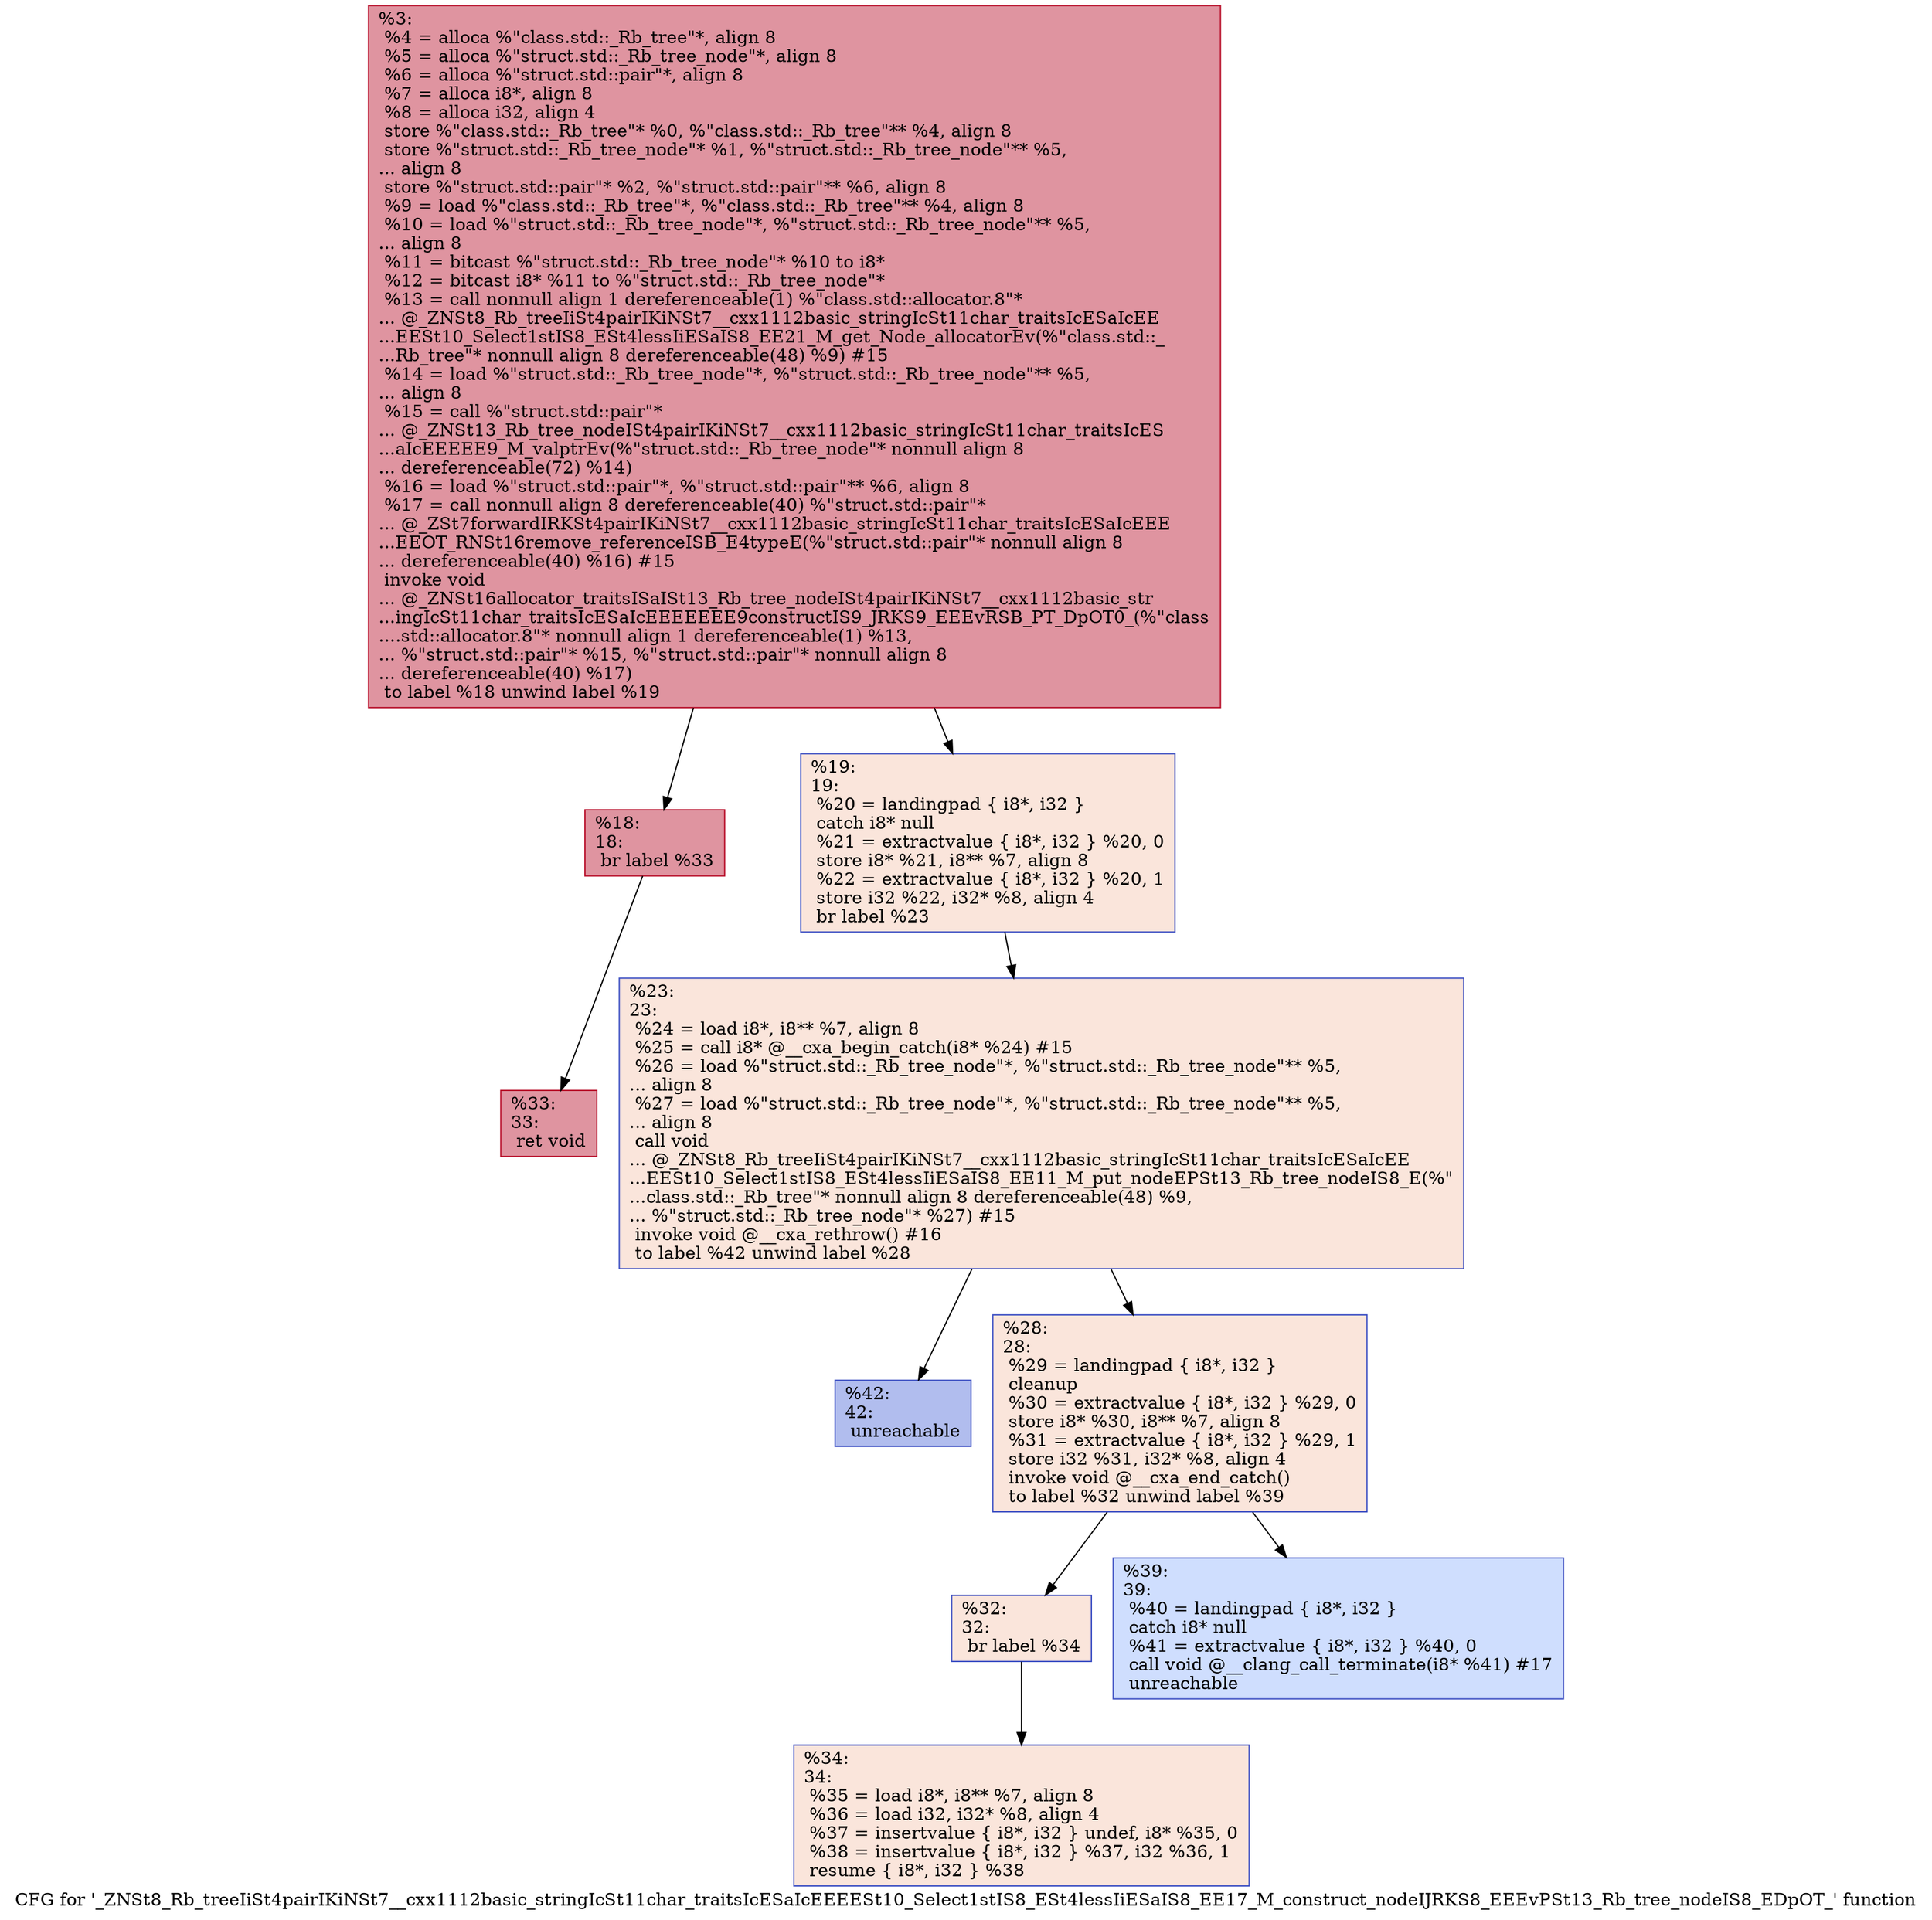 digraph "CFG for '_ZNSt8_Rb_treeIiSt4pairIKiNSt7__cxx1112basic_stringIcSt11char_traitsIcESaIcEEEESt10_Select1stIS8_ESt4lessIiESaIS8_EE17_M_construct_nodeIJRKS8_EEEvPSt13_Rb_tree_nodeIS8_EDpOT_' function" {
	label="CFG for '_ZNSt8_Rb_treeIiSt4pairIKiNSt7__cxx1112basic_stringIcSt11char_traitsIcESaIcEEEESt10_Select1stIS8_ESt4lessIiESaIS8_EE17_M_construct_nodeIJRKS8_EEEvPSt13_Rb_tree_nodeIS8_EDpOT_' function";

	Node0x561d2df5b870 [shape=record,color="#b70d28ff", style=filled, fillcolor="#b70d2870",label="{%3:\l  %4 = alloca %\"class.std::_Rb_tree\"*, align 8\l  %5 = alloca %\"struct.std::_Rb_tree_node\"*, align 8\l  %6 = alloca %\"struct.std::pair\"*, align 8\l  %7 = alloca i8*, align 8\l  %8 = alloca i32, align 4\l  store %\"class.std::_Rb_tree\"* %0, %\"class.std::_Rb_tree\"** %4, align 8\l  store %\"struct.std::_Rb_tree_node\"* %1, %\"struct.std::_Rb_tree_node\"** %5,\l... align 8\l  store %\"struct.std::pair\"* %2, %\"struct.std::pair\"** %6, align 8\l  %9 = load %\"class.std::_Rb_tree\"*, %\"class.std::_Rb_tree\"** %4, align 8\l  %10 = load %\"struct.std::_Rb_tree_node\"*, %\"struct.std::_Rb_tree_node\"** %5,\l... align 8\l  %11 = bitcast %\"struct.std::_Rb_tree_node\"* %10 to i8*\l  %12 = bitcast i8* %11 to %\"struct.std::_Rb_tree_node\"*\l  %13 = call nonnull align 1 dereferenceable(1) %\"class.std::allocator.8\"*\l... @_ZNSt8_Rb_treeIiSt4pairIKiNSt7__cxx1112basic_stringIcSt11char_traitsIcESaIcEE\l...EESt10_Select1stIS8_ESt4lessIiESaIS8_EE21_M_get_Node_allocatorEv(%\"class.std::_\l...Rb_tree\"* nonnull align 8 dereferenceable(48) %9) #15\l  %14 = load %\"struct.std::_Rb_tree_node\"*, %\"struct.std::_Rb_tree_node\"** %5,\l... align 8\l  %15 = call %\"struct.std::pair\"*\l... @_ZNSt13_Rb_tree_nodeISt4pairIKiNSt7__cxx1112basic_stringIcSt11char_traitsIcES\l...aIcEEEEE9_M_valptrEv(%\"struct.std::_Rb_tree_node\"* nonnull align 8\l... dereferenceable(72) %14)\l  %16 = load %\"struct.std::pair\"*, %\"struct.std::pair\"** %6, align 8\l  %17 = call nonnull align 8 dereferenceable(40) %\"struct.std::pair\"*\l... @_ZSt7forwardIRKSt4pairIKiNSt7__cxx1112basic_stringIcSt11char_traitsIcESaIcEEE\l...EEOT_RNSt16remove_referenceISB_E4typeE(%\"struct.std::pair\"* nonnull align 8\l... dereferenceable(40) %16) #15\l  invoke void\l... @_ZNSt16allocator_traitsISaISt13_Rb_tree_nodeISt4pairIKiNSt7__cxx1112basic_str\l...ingIcSt11char_traitsIcESaIcEEEEEEE9constructIS9_JRKS9_EEEvRSB_PT_DpOT0_(%\"class\l....std::allocator.8\"* nonnull align 1 dereferenceable(1) %13,\l... %\"struct.std::pair\"* %15, %\"struct.std::pair\"* nonnull align 8\l... dereferenceable(40) %17)\l          to label %18 unwind label %19\l}"];
	Node0x561d2df5b870 -> Node0x561d2df5c320;
	Node0x561d2df5b870 -> Node0x561d2df5c370;
	Node0x561d2df5c320 [shape=record,color="#b70d28ff", style=filled, fillcolor="#b70d2870",label="{%18:\l18:                                               \l  br label %33\l}"];
	Node0x561d2df5c320 -> Node0x561d2df5c5f0;
	Node0x561d2df5c370 [shape=record,color="#3d50c3ff", style=filled, fillcolor="#f4c5ad70",label="{%19:\l19:                                               \l  %20 = landingpad \{ i8*, i32 \}\l          catch i8* null\l  %21 = extractvalue \{ i8*, i32 \} %20, 0\l  store i8* %21, i8** %7, align 8\l  %22 = extractvalue \{ i8*, i32 \} %20, 1\l  store i32 %22, i32* %8, align 4\l  br label %23\l}"];
	Node0x561d2df5c370 -> Node0x561d2df5c920;
	Node0x561d2df5c920 [shape=record,color="#3d50c3ff", style=filled, fillcolor="#f4c5ad70",label="{%23:\l23:                                               \l  %24 = load i8*, i8** %7, align 8\l  %25 = call i8* @__cxa_begin_catch(i8* %24) #15\l  %26 = load %\"struct.std::_Rb_tree_node\"*, %\"struct.std::_Rb_tree_node\"** %5,\l... align 8\l  %27 = load %\"struct.std::_Rb_tree_node\"*, %\"struct.std::_Rb_tree_node\"** %5,\l... align 8\l  call void\l... @_ZNSt8_Rb_treeIiSt4pairIKiNSt7__cxx1112basic_stringIcSt11char_traitsIcESaIcEE\l...EESt10_Select1stIS8_ESt4lessIiESaIS8_EE11_M_put_nodeEPSt13_Rb_tree_nodeIS8_E(%\"\l...class.std::_Rb_tree\"* nonnull align 8 dereferenceable(48) %9,\l... %\"struct.std::_Rb_tree_node\"* %27) #15\l  invoke void @__cxa_rethrow() #16\l          to label %42 unwind label %28\l}"];
	Node0x561d2df5c920 -> Node0x561d2df5cc40;
	Node0x561d2df5c920 -> Node0x561d2df5cc90;
	Node0x561d2df5cc90 [shape=record,color="#3d50c3ff", style=filled, fillcolor="#f4c5ad70",label="{%28:\l28:                                               \l  %29 = landingpad \{ i8*, i32 \}\l          cleanup\l  %30 = extractvalue \{ i8*, i32 \} %29, 0\l  store i8* %30, i8** %7, align 8\l  %31 = extractvalue \{ i8*, i32 \} %29, 1\l  store i32 %31, i32* %8, align 4\l  invoke void @__cxa_end_catch()\l          to label %32 unwind label %39\l}"];
	Node0x561d2df5cc90 -> Node0x561d2df5d050;
	Node0x561d2df5cc90 -> Node0x561d2df5d0a0;
	Node0x561d2df5d050 [shape=record,color="#3d50c3ff", style=filled, fillcolor="#f4c5ad70",label="{%32:\l32:                                               \l  br label %34\l}"];
	Node0x561d2df5d050 -> Node0x561d2df5d210;
	Node0x561d2df5c5f0 [shape=record,color="#b70d28ff", style=filled, fillcolor="#b70d2870",label="{%33:\l33:                                               \l  ret void\l}"];
	Node0x561d2df5d210 [shape=record,color="#3d50c3ff", style=filled, fillcolor="#f4c5ad70",label="{%34:\l34:                                               \l  %35 = load i8*, i8** %7, align 8\l  %36 = load i32, i32* %8, align 4\l  %37 = insertvalue \{ i8*, i32 \} undef, i8* %35, 0\l  %38 = insertvalue \{ i8*, i32 \} %37, i32 %36, 1\l  resume \{ i8*, i32 \} %38\l}"];
	Node0x561d2df5d0a0 [shape=record,color="#3d50c3ff", style=filled, fillcolor="#93b5fe70",label="{%39:\l39:                                               \l  %40 = landingpad \{ i8*, i32 \}\l          catch i8* null\l  %41 = extractvalue \{ i8*, i32 \} %40, 0\l  call void @__clang_call_terminate(i8* %41) #17\l  unreachable\l}"];
	Node0x561d2df5cc40 [shape=record,color="#3d50c3ff", style=filled, fillcolor="#4f69d970",label="{%42:\l42:                                               \l  unreachable\l}"];
}
